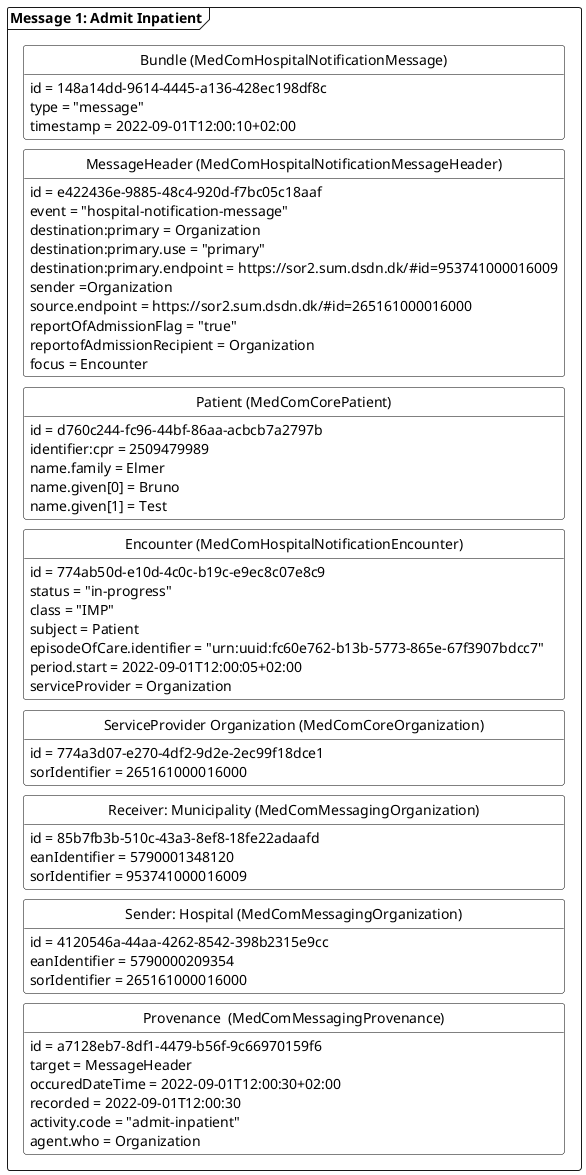 @startuml HNAdmitInPat

'layout
skinparam class {
    BackgroundColor White
    BorderColor Black
    ArrowColor Black
  }
hide circle
hide empty members
skinparam SameClassWidth true
skinparam Ranksep 10

'Message 1: Admit inpatient
package "Message 1: Admit Inpatient" as admit <<Frame>>{
    class "Bundle (MedComHospitalNotificationMessage)" as admitB{
        id = 148a14dd-9614-4445-a136-428ec198df8c
        type = "message"
        timestamp = 2022-09-01T12:00:10+02:00
    }
    class "MessageHeader (MedComHospitalNotificationMessageHeader)" as admitMH{
        id = e422436e-9885-48c4-920d-f7bc05c18aaf
        event = "hospital-notification-message"
        destination:primary = Organization
        destination:primary.use = "primary"
        destination:primary.endpoint = https://sor2.sum.dsdn.dk/#id=953741000016009
        sender =Organization
        source.endpoint = https://sor2.sum.dsdn.dk/#id=265161000016000
        reportOfAdmissionFlag = "true"
        reportofAdmissionRecipient = Organization
        focus = Encounter
    }
    class "Patient (MedComCorePatient)" as admitPT{
        id = d760c244-fc96-44bf-86aa-acbcb7a2797b
        identifier:cpr = 2509479989
        name.family = Elmer
        name.given[0] = Bruno
        name.given[1] = Test
    }
    class "Encounter (MedComHospitalNotificationEncounter)" as admitENC{
        id = 774ab50d-e10d-4c0c-b19c-e9ec8c07e8c9
        status = "in-progress"
        class = "IMP"
        subject = Patient
        episodeOfCare.identifier = "urn:uuid:fc60e762-b13b-5773-865e-67f3907bdcc7"
        period.start = 2022-09-01T12:00:05+02:00
        serviceProvider = Organization
    }    
    class "ServiceProvider Organization (MedComCoreOrganization)" as admitSPOrg{
        id = 774a3d07-e270-4df2-9d2e-2ec99f18dce1
        sorIdentifier = 265161000016000
    }
    class "Receiver: Municipality (MedComMessagingOrganization)" as admitROrg{
        id = 85b7fb3b-510c-43a3-8ef8-18fe22adaafd
        eanIdentifier = 5790001348120
        sorIdentifier = 953741000016009
    }
    class "Sender: Hospital (MedComMessagingOrganization)" as admitSOrg{
        id = 4120546a-44aa-4262-8542-398b2315e9cc
        eanIdentifier = 5790000209354
        sorIdentifier = 265161000016000
    }
    class "Provenance  (MedComMessagingProvenance)" as admitPRO{
        id = a7128eb7-8df1-4479-b56f-9c66970159f6
        target = MessageHeader
        occuredDateTime = 2022-09-01T12:00:30+02:00
        recorded = 2022-09-01T12:00:30
        activity.code = "admit-inpatient"
        agent.who = Organization
    }

admitB -[hidden]- admitMH
admitMH-[hidden]-admitPT
admitPT-[hidden]-admitENC
admitENC-[hidden]-admitSPOrg
admitSPOrg-[hidden]-admitROrg
admitROrg-[hidden]-admitSOrg
admitSOrg-[hidden]-admitPRO
}


@enduml